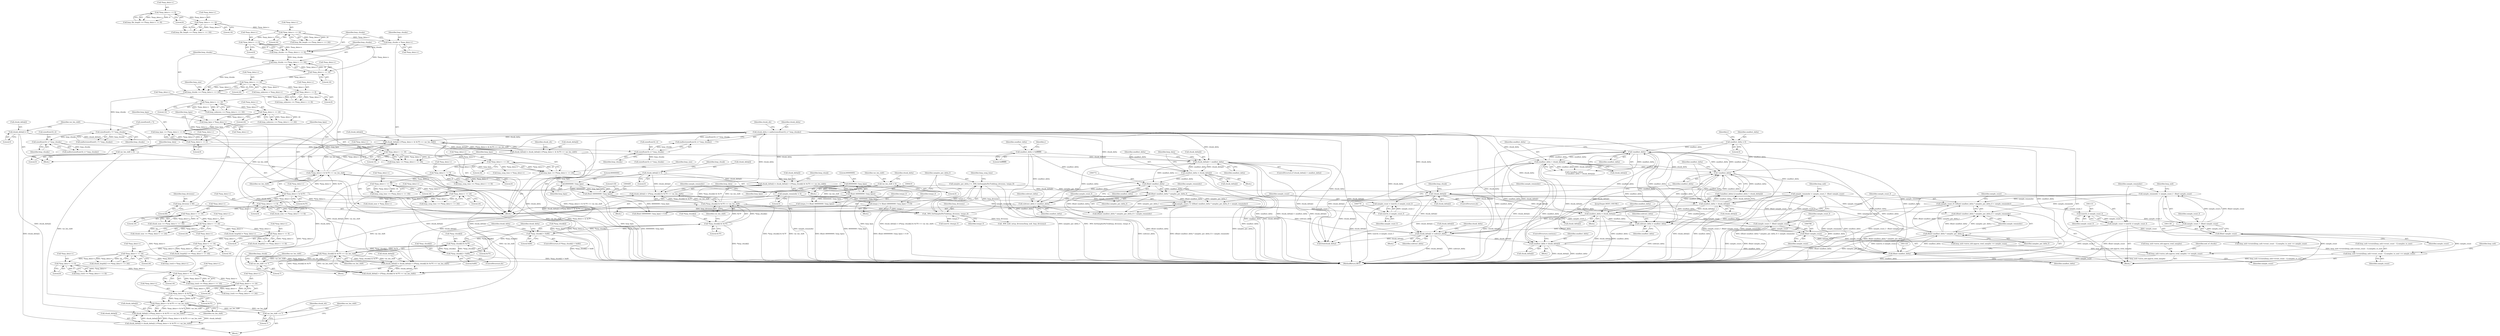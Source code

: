 digraph "0_wildmidi_660b513d99bced8783a4a5984ac2f742c74ebbdd_0@API" {
"1001133" [label="(Call,sample_remainder = sample_count_f - (float) sample_count)"];
"1001135" [label="(Call,sample_count_f - (float) sample_count)"];
"1001130" [label="(Call,(uint32_t) sample_count_f)"];
"1001119" [label="(Call,sample_count_f= (((float) smallest_delta * samples_per_delta_f) + sample_remainder))"];
"1001122" [label="(Call,(float) smallest_delta * samples_per_delta_f)"];
"1001123" [label="(Call,(float) smallest_delta)"];
"1000850" [label="(Call,smallest_delta > chunk_delta[i])"];
"1000848" [label="(Call,!smallest_delta)"];
"1001109" [label="(Call,smallest_delta = chunk_delta[i])"];
"1001103" [label="(Call,smallest_delta > chunk_delta[i])"];
"1001101" [label="(Call,!smallest_delta)"];
"1000813" [label="(Call,smallest_delta = 0)"];
"1000856" [label="(Call,smallest_delta = chunk_delta[i])"];
"1000501" [label="(Call,chunk_delta = malloc(sizeof(uint32_t) * hmp_chunks))"];
"1000503" [label="(Call,malloc(sizeof(uint32_t) * hmp_chunks))"];
"1000504" [label="(Call,sizeof(uint32_t) * hmp_chunks)"];
"1000497" [label="(Call,sizeof(uint32_t) * hmp_chunks)"];
"1000490" [label="(Call,sizeof(uint8_t *) * hmp_chunks)"];
"1000327" [label="(Call,hmp_chunks += (*hmp_data++ << 24))"];
"1000329" [label="(Call,*hmp_data++ << 24)"];
"1000322" [label="(Call,*hmp_data++ << 16)"];
"1000315" [label="(Call,*hmp_data++ << 8)"];
"1000292" [label="(Call,*hmp_data++ << 24)"];
"1000285" [label="(Call,*hmp_data++ << 16)"];
"1000278" [label="(Call,*hmp_data++ << 8)"];
"1000320" [label="(Call,hmp_chunks += (*hmp_data++ << 16))"];
"1000313" [label="(Call,hmp_chunks += (*hmp_data++ << 8))"];
"1000308" [label="(Call,hmp_chunks = *hmp_data++)"];
"1000836" [label="(Call,chunk_delta[i] -= subtract_delta)"];
"1000764" [label="(Call,subtract_delta = smallest_delta)"];
"1000731" [label="(Call,chunk_delta[i] < smallest_delta)"];
"1000711" [label="(Call,chunk_delta[i] = chunk_delta[i] | ((*hmp_data++ & 0x7F) << var_len_shift))"];
"1000715" [label="(Call,chunk_delta[i] | ((*hmp_data++ & 0x7F) << var_len_shift))"];
"1000685" [label="(Call,chunk_delta[i] = chunk_delta[i] | ((*hmp_data++ & 0x7F) << var_len_shift))"];
"1000689" [label="(Call,chunk_delta[i] | ((*hmp_data++ & 0x7F) << var_len_shift))"];
"1000669" [label="(Call,chunk_delta[i] = 0)"];
"1000693" [label="(Call,(*hmp_data++ & 0x7F) << var_len_shift)"];
"1000694" [label="(Call,*hmp_data++ & 0x7F)"];
"1000657" [label="(Call,*hmp_data++ << 24)"];
"1000650" [label="(Call,*hmp_data++ << 16)"];
"1000643" [label="(Call,*hmp_data++ << 8)"];
"1000607" [label="(Call,*hmp_data++ << 24)"];
"1000598" [label="(Call,*hmp_data++ << 16)"];
"1000589" [label="(Call,*hmp_data++ << 8)"];
"1000566" [label="(Call,*hmp_data++ << 24)"];
"1000559" [label="(Call,*hmp_data++ << 16)"];
"1000552" [label="(Call,*hmp_data++ << 8)"];
"1000449" [label="(Call,*hmp_data++ << 24)"];
"1000442" [label="(Call,*hmp_data++ << 16)"];
"1000435" [label="(Call,*hmp_data++ << 8)"];
"1000392" [label="(Call,*hmp_data++ << 24)"];
"1000385" [label="(Call,*hmp_data++ << 16)"];
"1000378" [label="(Call,*hmp_data++ << 8)"];
"1000358" [label="(Call,*hmp_data++ << 24)"];
"1000351" [label="(Call,*hmp_data++ << 16)"];
"1000344" [label="(Call,*hmp_data++ << 8)"];
"1000720" [label="(Call,*hmp_data++ & 0x7F)"];
"1000700" [label="(Call,var_len_shift += 7)"];
"1000674" [label="(Call,var_len_shift = 0)"];
"1000719" [label="(Call,(*hmp_data++ & 0x7F) << var_len_shift)"];
"1000737" [label="(Call,smallest_delta = chunk_delta[i])"];
"1000522" [label="(Call,smallest_delta = 0xffffffff)"];
"1001116" [label="(Call,subtract_delta = smallest_delta)"];
"1001095" [label="(Call,!chunk_delta[i])"];
"1001075" [label="(Call,chunk_delta[i] = chunk_delta[i] + ((*hmp_chunk[i] & 0x7F) << var_len_shift))"];
"1001046" [label="(Call,chunk_delta[i] = chunk_delta[i] + ((*hmp_chunk[i] & 0x7F) << var_len_shift))"];
"1001031" [label="(Call,chunk_delta[i] = 0)"];
"1001054" [label="(Call,(*hmp_chunk[i] & 0x7F) << var_len_shift)"];
"1001055" [label="(Call,*hmp_chunk[i] & 0x7F)"];
"1001037" [label="(Call,*hmp_chunk[i] < 0x80)"];
"1001084" [label="(Call,*hmp_chunk[i] & 0x7F)"];
"1001069" [label="(Call,*hmp_chunk[i] < 0x80)"];
"1001062" [label="(Call,var_len_shift += 7)"];
"1001028" [label="(Call,var_len_shift = 0)"];
"1001083" [label="(Call,(*hmp_chunk[i] & 0x7F) << var_len_shift)"];
"1000770" [label="(Call,(float) smallest_delta * samples_per_delta_f)"];
"1000771" [label="(Call,(float) smallest_delta)"];
"1000423" [label="(Call,samples_per_delta_f = _WM_GetSamplesPerTick(hmp_divisions, tempo_f))"];
"1000425" [label="(Call,_WM_GetSamplesPerTick(hmp_divisions, tempo_f))"];
"1000368" [label="(Call,hmp_divisions = 60)"];
"1000416" [label="(Call,tempo_f = (float) (60000000 / hmp_bpm))"];
"1000418" [label="(Call,(float) (60000000 / hmp_bpm))"];
"1000420" [label="(Call,60000000 / hmp_bpm)"];
"1000390" [label="(Call,hmp_bpm += (*hmp_data++ << 24))"];
"1000383" [label="(Call,hmp_bpm += (*hmp_data++ << 16))"];
"1000376" [label="(Call,hmp_bpm += (*hmp_data++ << 8))"];
"1000371" [label="(Call,hmp_bpm = *hmp_data++)"];
"1000405" [label="(Call,tempo_f = (float) (60000000 / hmp_bpm) + 0.5f)"];
"1000408" [label="(Call,(float) (60000000 / hmp_bpm))"];
"1000410" [label="(Call,60000000 / hmp_bpm)"];
"1001133" [label="(Call,sample_remainder = sample_count_f - (float) sample_count)"];
"1000781" [label="(Call,sample_remainder = sample_count_f - (float) sample_count)"];
"1000783" [label="(Call,sample_count_f - (float) sample_count)"];
"1000778" [label="(Call,(uint32_t) sample_count_f)"];
"1000767" [label="(Call,sample_count_f = (((float) smallest_delta * samples_per_delta_f) + sample_remainder))"];
"1000190" [label="(Call,sample_remainder = 0)"];
"1000785" [label="(Call,(float) sample_count)"];
"1000776" [label="(Call,sample_count = (uint32_t) sample_count_f)"];
"1001137" [label="(Call,(float) sample_count)"];
"1001128" [label="(Call,sample_count = (uint32_t) sample_count_f)"];
"1001121" [label="(Call,((float) smallest_delta * samples_per_delta_f) + sample_remainder)"];
"1001140" [label="(Call,hmp_mdi->events[hmp_mdi->event_count - 1].samples_to_next += sample_count)"];
"1001153" [label="(Call,hmp_mdi->extra_info.approx_total_samples += sample_count)"];
"1000643" [label="(Call,*hmp_data++ << 8)"];
"1000810" [label="(Identifier,end_of_chunks)"];
"1001152" [label="(Identifier,sample_count)"];
"1000383" [label="(Call,hmp_bpm += (*hmp_data++ << 16))"];
"1000500" [label="(Identifier,hmp_chunks)"];
"1000851" [label="(Identifier,smallest_delta)"];
"1001137" [label="(Call,(float) sample_count)"];
"1001129" [label="(Identifier,sample_count)"];
"1000728" [label="(Identifier,chunk_ofs)"];
"1001089" [label="(Literal,0x7F)"];
"1000484" [label="(Call,(uint32_t)tempo_f)"];
"1000489" [label="(Call,malloc(sizeof(uint8_t *) * hmp_chunks))"];
"1000404" [label="(Block,)"];
"1000690" [label="(Call,chunk_delta[i])"];
"1001231" [label="(MethodReturn,RET)"];
"1000278" [label="(Call,*hmp_data++ << 8)"];
"1000522" [label="(Call,smallest_delta = 0xffffffff)"];
"1000641" [label="(Call,hmp_track += (*hmp_data++ << 8))"];
"1001116" [label="(Call,subtract_delta = smallest_delta)"];
"1000768" [label="(Identifier,sample_count_f)"];
"1000730" [label="(ControlStructure,if (chunk_delta[i] < smallest_delta))"];
"1000319" [label="(Literal,8)"];
"1000424" [label="(Identifier,samples_per_delta_f)"];
"1000323" [label="(Call,*hmp_data++)"];
"1000310" [label="(Call,*hmp_data++)"];
"1000393" [label="(Call,*hmp_data++)"];
"1001085" [label="(Call,*hmp_chunk[i])"];
"1001108" [label="(Block,)"];
"1001077" [label="(Identifier,chunk_delta)"];
"1000650" [label="(Call,*hmp_data++ << 16)"];
"1000818" [label="(Identifier,i)"];
"1001048" [label="(Identifier,chunk_delta)"];
"1000774" [label="(Identifier,samples_per_delta_f)"];
"1000813" [label="(Call,smallest_delta = 0)"];
"1000285" [label="(Call,*hmp_data++ << 16)"];
"1000836" [label="(Call,chunk_delta[i] -= subtract_delta)"];
"1000724" [label="(Literal,0x7F)"];
"1001028" [label="(Call,var_len_shift = 0)"];
"1001047" [label="(Call,chunk_delta[i])"];
"1000106" [label="(Block,)"];
"1000698" [label="(Literal,0x7F)"];
"1001136" [label="(Identifier,sample_count_f)"];
"1001159" [label="(Identifier,sample_count)"];
"1000563" [label="(Literal,16)"];
"1001140" [label="(Call,hmp_mdi->events[hmp_mdi->event_count - 1].samples_to_next += sample_count)"];
"1000781" [label="(Call,sample_remainder = sample_count_f - (float) sample_count)"];
"1000856" [label="(Call,smallest_delta = chunk_delta[i])"];
"1000385" [label="(Call,*hmp_data++ << 16)"];
"1000776" [label="(Call,sample_count = (uint32_t) sample_count_f)"];
"1000362" [label="(Literal,24)"];
"1001044" [label="(ControlStructure,do)"];
"1001111" [label="(Call,chunk_delta[i])"];
"1001103" [label="(Call,smallest_delta > chunk_delta[i])"];
"1000384" [label="(Identifier,hmp_bpm)"];
"1000497" [label="(Call,sizeof(uint32_t) * hmp_chunks)"];
"1000725" [label="(Identifier,var_len_shift)"];
"1000390" [label="(Call,hmp_bpm += (*hmp_data++ << 24))"];
"1001114" [label="(JumpTarget,NEXT_CHUNK:)"];
"1000855" [label="(Block,)"];
"1000276" [label="(Call,hmp_file_length += (*hmp_data++ << 8))"];
"1000850" [label="(Call,smallest_delta > chunk_delta[i])"];
"1000715" [label="(Call,chunk_delta[i] | ((*hmp_data++ & 0x7F) << var_len_shift))"];
"1000373" [label="(Call,*hmp_data++)"];
"1000835" [label="(Block,)"];
"1000852" [label="(Call,chunk_delta[i])"];
"1000293" [label="(Call,*hmp_data++)"];
"1000654" [label="(Literal,16)"];
"1001120" [label="(Identifier,sample_count_f)"];
"1000858" [label="(Call,chunk_delta[i])"];
"1000673" [label="(Literal,0)"];
"1000599" [label="(Call,*hmp_data++)"];
"1001093" [label="(Identifier,hmp_chunk)"];
"1000416" [label="(Call,tempo_f = (float) (60000000 / hmp_bpm))"];
"1001109" [label="(Call,smallest_delta = chunk_delta[i])"];
"1000812" [label="(Block,)"];
"1000534" [label="(Block,)"];
"1000870" [label="(Identifier,hmp_chunk)"];
"1000702" [label="(Literal,7)"];
"1000720" [label="(Call,*hmp_data++ & 0x7F)"];
"1001215" [label="(Call,free(chunk_delta))"];
"1000705" [label="(Identifier,chunk_ofs)"];
"1000764" [label="(Call,subtract_delta = smallest_delta)"];
"1000498" [label="(Call,sizeof(uint32_t))"];
"1000585" [label="(Call,chunk_length[i] += (*hmp_data++ << 8))"];
"1000769" [label="(Call,((float) smallest_delta * samples_per_delta_f) + sample_remainder)"];
"1000435" [label="(Call,*hmp_data++ << 8)"];
"1001055" [label="(Call,*hmp_chunk[i] & 0x7F)"];
"1001062" [label="(Call,var_len_shift += 7)"];
"1000442" [label="(Call,*hmp_data++ << 16)"];
"1000661" [label="(Literal,24)"];
"1001101" [label="(Call,!smallest_delta)"];
"1000787" [label="(Identifier,sample_count)"];
"1000289" [label="(Literal,16)"];
"1001122" [label="(Call,(float) smallest_delta * samples_per_delta_f)"];
"1000337" [label="(Call,hmp_unknown = *hmp_data++)"];
"1000309" [label="(Identifier,hmp_chunks)"];
"1000333" [label="(Literal,24)"];
"1001076" [label="(Call,chunk_delta[i])"];
"1000589" [label="(Call,*hmp_data++ << 8)"];
"1000195" [label="(Identifier,hmp_data)"];
"1000329" [label="(Call,*hmp_data++ << 24)"];
"1000501" [label="(Call,chunk_delta = malloc(sizeof(uint32_t) * hmp_chunks))"];
"1000560" [label="(Call,*hmp_data++)"];
"1000407" [label="(Call,(float) (60000000 / hmp_bpm) + 0.5f)"];
"1000479" [label="(Call,_WM_midi_setup_divisions(hmp_mdi, hmp_divisions))"];
"1000509" [label="(Identifier,chunk_ofs)"];
"1000335" [label="(Identifier,hmp_size)"];
"1001139" [label="(Identifier,sample_count)"];
"1000732" [label="(Call,chunk_delta[i])"];
"1000490" [label="(Call,sizeof(uint8_t *) * hmp_chunks)"];
"1001032" [label="(Call,chunk_delta[i])"];
"1000308" [label="(Call,hmp_chunks = *hmp_data++)"];
"1001104" [label="(Identifier,smallest_delta)"];
"1000711" [label="(Call,chunk_delta[i] = chunk_delta[i] | ((*hmp_data++ & 0x7F) << var_len_shift))"];
"1000611" [label="(Literal,24)"];
"1000191" [label="(Identifier,sample_remainder)"];
"1000782" [label="(Identifier,sample_remainder)"];
"1000686" [label="(Call,chunk_delta[i])"];
"1000739" [label="(Call,chunk_delta[i])"];
"1000716" [label="(Call,chunk_delta[i])"];
"1000693" [label="(Call,(*hmp_data++ & 0x7F) << var_len_shift)"];
"1000775" [label="(Identifier,sample_remainder)"];
"1000192" [label="(Literal,0)"];
"1000647" [label="(Literal,8)"];
"1000680" [label="(Identifier,hmp_data)"];
"1001079" [label="(Call,chunk_delta[i] + ((*hmp_chunk[i] & 0x7F) << var_len_shift))"];
"1000426" [label="(Identifier,hmp_divisions)"];
"1001031" [label="(Call,chunk_delta[i] = 0)"];
"1000657" [label="(Call,*hmp_data++ << 24)"];
"1000566" [label="(Call,*hmp_data++ << 24)"];
"1000651" [label="(Call,*hmp_data++)"];
"1001038" [label="(Call,*hmp_chunk[i])"];
"1000801" [label="(Call,hmp_mdi->extra_info.approx_total_samples += sample_count)"];
"1000511" [label="(Call,sizeof(uint32_t) * hmp_chunks)"];
"1001134" [label="(Identifier,sample_remainder)"];
"1000351" [label="(Call,*hmp_data++ << 16)"];
"1000417" [label="(Identifier,tempo_f)"];
"1000695" [label="(Call,*hmp_data++)"];
"1000857" [label="(Identifier,smallest_delta)"];
"1000701" [label="(Identifier,var_len_shift)"];
"1000349" [label="(Call,hmp_unknown += (*hmp_data++ << 16))"];
"1001035" [label="(Literal,0)"];
"1000428" [label="(Call,hmp_song_time = *hmp_data++)"];
"1000648" [label="(Call,hmp_track += (*hmp_data++ << 16))"];
"1000436" [label="(Call,*hmp_data++)"];
"1000496" [label="(Call,malloc(sizeof(uint32_t) * hmp_chunks))"];
"1000527" [label="(Identifier,i)"];
"1000684" [label="(Block,)"];
"1001075" [label="(Call,chunk_delta[i] = chunk_delta[i] + ((*hmp_chunk[i] & 0x7F) << var_len_shift))"];
"1000780" [label="(Identifier,sample_count_f)"];
"1000425" [label="(Call,_WM_GetSamplesPerTick(hmp_divisions, tempo_f))"];
"1000447" [label="(Call,hmp_song_time += (*hmp_data++ << 24))"];
"1000342" [label="(Call,hmp_unknown += (*hmp_data++ << 8))"];
"1000369" [label="(Identifier,hmp_divisions)"];
"1000594" [label="(Call,chunk_length[i] += (*hmp_data++ << 16))"];
"1000503" [label="(Call,malloc(sizeof(uint32_t) * hmp_chunks))"];
"1001060" [label="(Literal,0x7F)"];
"1001117" [label="(Identifier,subtract_delta)"];
"1000694" [label="(Call,*hmp_data++ & 0x7F)"];
"1001110" [label="(Identifier,smallest_delta)"];
"1000359" [label="(Call,*hmp_data++)"];
"1000439" [label="(Literal,8)"];
"1000378" [label="(Call,*hmp_data++ << 8)"];
"1001084" [label="(Call,*hmp_chunk[i] & 0x7F)"];
"1000675" [label="(Identifier,var_len_shift)"];
"1001119" [label="(Call,sample_count_f= (((float) smallest_delta * samples_per_delta_f) + sample_remainder))"];
"1000355" [label="(Literal,16)"];
"1001105" [label="(Call,chunk_delta[i])"];
"1001033" [label="(Identifier,chunk_delta)"];
"1000636" [label="(Call,hmp_track = *hmp_data++)"];
"1001037" [label="(Call,*hmp_chunk[i] < 0x80)"];
"1000344" [label="(Call,*hmp_data++ << 8)"];
"1000283" [label="(Call,hmp_file_length += (*hmp_data++ << 16))"];
"1000524" [label="(Literal,0xffffffff)"];
"1000602" [label="(Literal,16)"];
"1001096" [label="(Call,chunk_delta[i])"];
"1001128" [label="(Call,sample_count = (uint32_t) sample_count_f)"];
"1000507" [label="(Identifier,hmp_chunks)"];
"1000413" [label="(Literal,0.5f)"];
"1000814" [label="(Identifier,smallest_delta)"];
"1000849" [label="(Identifier,smallest_delta)"];
"1000567" [label="(Call,*hmp_data++)"];
"1000771" [label="(Call,(float) smallest_delta)"];
"1000410" [label="(Call,60000000 / hmp_bpm)"];
"1000370" [label="(Literal,60)"];
"1000777" [label="(Identifier,sample_count)"];
"1000422" [label="(Identifier,hmp_bpm)"];
"1000356" [label="(Call,hmp_unknown += (*hmp_data++ << 24))"];
"1000743" [label="(Identifier,hmp_data)"];
"1001095" [label="(Call,!chunk_delta[i])"];
"1000316" [label="(Call,*hmp_data++)"];
"1000292" [label="(Call,*hmp_data++ << 24)"];
"1000377" [label="(Identifier,hmp_bpm)"];
"1000328" [label="(Identifier,hmp_chunks)"];
"1000505" [label="(Call,sizeof(uint32_t))"];
"1001125" [label="(Identifier,smallest_delta)"];
"1001056" [label="(Call,*hmp_chunk[i])"];
"1001144" [label="(Identifier,hmp_mdi)"];
"1000313" [label="(Call,hmp_chunks += (*hmp_data++ << 8))"];
"1000429" [label="(Identifier,hmp_song_time)"];
"1000440" [label="(Call,hmp_song_time += (*hmp_data++ << 16))"];
"1000788" [label="(Call,hmp_mdi->events[hmp_mdi->event_count - 1].samples_to_next += sample_count)"];
"1000607" [label="(Call,*hmp_data++ << 24)"];
"1000770" [label="(Call,(float) smallest_delta * samples_per_delta_f)"];
"1000644" [label="(Call,*hmp_data++)"];
"1001046" [label="(Call,chunk_delta[i] = chunk_delta[i] + ((*hmp_chunk[i] & 0x7F) << var_len_shift))"];
"1000784" [label="(Identifier,sample_count_f)"];
"1001118" [label="(Identifier,smallest_delta)"];
"1000504" [label="(Call,sizeof(uint32_t) * hmp_chunks)"];
"1001102" [label="(Identifier,smallest_delta)"];
"1000389" [label="(Literal,16)"];
"1001153" [label="(Call,hmp_mdi->extra_info.approx_total_samples += sample_count)"];
"1001070" [label="(Call,*hmp_chunk[i])"];
"1000345" [label="(Call,*hmp_data++)"];
"1000843" [label="(Identifier,chunk_delta)"];
"1001126" [label="(Identifier,samples_per_delta_f)"];
"1001130" [label="(Call,(uint32_t) sample_count_f)"];
"1000736" [label="(Block,)"];
"1000847" [label="(Call,(!smallest_delta)\n                        || (smallest_delta > chunk_delta[i]))"];
"1000493" [label="(Identifier,hmp_chunks)"];
"1001090" [label="(Identifier,var_len_shift)"];
"1001064" [label="(Literal,7)"];
"1000862" [label="(ControlStructure,do)"];
"1000731" [label="(Call,chunk_delta[i] < smallest_delta)"];
"1000379" [label="(Call,*hmp_data++)"];
"1001133" [label="(Call,sample_remainder = sample_count_f - (float) sample_count)"];
"1000326" [label="(Literal,16)"];
"1001123" [label="(Call,(float) smallest_delta)"];
"1000719" [label="(Call,(*hmp_data++ & 0x7F) << var_len_shift)"];
"1000523" [label="(Identifier,smallest_delta)"];
"1000778" [label="(Call,(uint32_t) sample_count_f)"];
"1000556" [label="(Literal,8)"];
"1000290" [label="(Call,hmp_file_length += (*hmp_data++ << 24))"];
"1000674" [label="(Call,var_len_shift = 0)"];
"1001045" [label="(Block,)"];
"1000655" [label="(Call,hmp_track += (*hmp_data++ << 24))"];
"1001083" [label="(Call,(*hmp_chunk[i] & 0x7F) << var_len_shift)"];
"1000559" [label="(Call,*hmp_data++ << 16)"];
"1000327" [label="(Call,hmp_chunks += (*hmp_data++ << 24))"];
"1000735" [label="(Identifier,smallest_delta)"];
"1000502" [label="(Identifier,chunk_delta)"];
"1000765" [label="(Identifier,subtract_delta)"];
"1000564" [label="(Call,chunk_num += (*hmp_data++ << 24))"];
"1000427" [label="(Identifier,tempo_f)"];
"1001030" [label="(Literal,0)"];
"1000738" [label="(Identifier,smallest_delta)"];
"1000670" [label="(Call,chunk_delta[i])"];
"1000396" [label="(Literal,24)"];
"1001074" [label="(Literal,0x80)"];
"1000700" [label="(Call,var_len_shift += 7)"];
"1001132" [label="(Identifier,sample_count_f)"];
"1000669" [label="(Call,chunk_delta[i] = 0)"];
"1000578" [label="(Call,chunk_length[i] = *hmp_data++)"];
"1001069" [label="(Call,*hmp_chunk[i] < 0x80)"];
"1000320" [label="(Call,hmp_chunks += (*hmp_data++ << 16))"];
"1001063" [label="(Identifier,var_len_shift)"];
"1001154" [label="(Call,hmp_mdi->extra_info.approx_total_samples)"];
"1000603" [label="(Call,chunk_length[i] += (*hmp_data++ << 24))"];
"1000321" [label="(Identifier,hmp_chunks)"];
"1000322" [label="(Call,*hmp_data++ << 16)"];
"1000314" [label="(Identifier,hmp_chunks)"];
"1001040" [label="(Identifier,hmp_chunk)"];
"1000348" [label="(Literal,8)"];
"1000491" [label="(Call,sizeof(uint8_t *))"];
"1000433" [label="(Call,hmp_song_time += (*hmp_data++ << 8))"];
"1000545" [label="(Call,chunk_num = *hmp_data++)"];
"1000767" [label="(Call,sample_count_f = (((float) smallest_delta * samples_per_delta_f) + sample_remainder))"];
"1001050" [label="(Call,chunk_delta[i] + ((*hmp_chunk[i] & 0x7F) << var_len_shift))"];
"1000371" [label="(Call,hmp_bpm = *hmp_data++)"];
"1000550" [label="(Call,chunk_num += (*hmp_data++ << 8))"];
"1000837" [label="(Call,chunk_delta[i])"];
"1000450" [label="(Call,*hmp_data++)"];
"1000773" [label="(Identifier,smallest_delta)"];
"1001127" [label="(Identifier,sample_remainder)"];
"1000446" [label="(Literal,16)"];
"1000676" [label="(Literal,0)"];
"1001061" [label="(Identifier,var_len_shift)"];
"1000712" [label="(Call,chunk_delta[i])"];
"1000398" [label="(Identifier,hmp_size)"];
"1000766" [label="(Identifier,smallest_delta)"];
"1000352" [label="(Call,*hmp_data++)"];
"1000190" [label="(Call,sample_remainder = 0)"];
"1000737" [label="(Call,smallest_delta = chunk_delta[i])"];
"1000358" [label="(Call,*hmp_data++ << 24)"];
"1000406" [label="(Identifier,tempo_f)"];
"1001100" [label="(Call,(!smallest_delta) || (smallest_delta > chunk_delta[i]))"];
"1001121" [label="(Call,((float) smallest_delta * samples_per_delta_f) + sample_remainder)"];
"1000590" [label="(Call,*hmp_data++)"];
"1000815" [label="(Literal,0)"];
"1000376" [label="(Call,hmp_bpm += (*hmp_data++ << 8))"];
"1001036" [label="(ControlStructure,if (*hmp_chunk[i] < 0x80))"];
"1000392" [label="(Call,*hmp_data++ << 24)"];
"1000863" [label="(Block,)"];
"1000689" [label="(Call,chunk_delta[i] | ((*hmp_data++ & 0x7F) << var_len_shift))"];
"1001029" [label="(Identifier,var_len_shift)"];
"1000658" [label="(Call,*hmp_data++)"];
"1000418" [label="(Call,(float) (60000000 / hmp_bpm))"];
"1000315" [label="(Call,*hmp_data++ << 8)"];
"1000330" [label="(Call,*hmp_data++)"];
"1000721" [label="(Call,*hmp_data++)"];
"1000785" [label="(Call,(float) sample_count)"];
"1000411" [label="(Literal,60000000)"];
"1000453" [label="(Literal,24)"];
"1000368" [label="(Call,hmp_divisions = 60)"];
"1000391" [label="(Identifier,hmp_bpm)"];
"1000412" [label="(Identifier,hmp_bpm)"];
"1000423" [label="(Call,samples_per_delta_f = _WM_GetSamplesPerTick(hmp_divisions, tempo_f))"];
"1000420" [label="(Call,60000000 / hmp_bpm)"];
"1000382" [label="(Literal,8)"];
"1001042" [label="(Literal,0x80)"];
"1000608" [label="(Call,*hmp_data++)"];
"1001141" [label="(Call,hmp_mdi->events[hmp_mdi->event_count - 1].samples_to_next)"];
"1001156" [label="(Identifier,hmp_mdi)"];
"1000593" [label="(Literal,8)"];
"1000296" [label="(Literal,24)"];
"1000861" [label="(ControlStructure,continue;)"];
"1000598" [label="(Call,*hmp_data++ << 16)"];
"1000685" [label="(Call,chunk_delta[i] = chunk_delta[i] | ((*hmp_data++ & 0x7F) << var_len_shift))"];
"1000415" [label="(Block,)"];
"1000570" [label="(Literal,24)"];
"1000553" [label="(Call,*hmp_data++)"];
"1000286" [label="(Call,*hmp_data++)"];
"1001067" [label="(Identifier,hmp_chunk)"];
"1000386" [label="(Call,*hmp_data++)"];
"1001135" [label="(Call,sample_count_f - (float) sample_count)"];
"1000279" [label="(Call,*hmp_data++)"];
"1000408" [label="(Call,(float) (60000000 / hmp_bpm))"];
"1000557" [label="(Call,chunk_num += (*hmp_data++ << 16))"];
"1000792" [label="(Identifier,hmp_mdi)"];
"1000372" [label="(Identifier,hmp_bpm)"];
"1000840" [label="(Identifier,subtract_delta)"];
"1000848" [label="(Call,!smallest_delta)"];
"1000449" [label="(Call,*hmp_data++ << 24)"];
"1000552" [label="(Call,*hmp_data++ << 8)"];
"1000282" [label="(Literal,8)"];
"1000783" [label="(Call,sample_count_f - (float) sample_count)"];
"1000699" [label="(Identifier,var_len_shift)"];
"1000421" [label="(Literal,60000000)"];
"1000405" [label="(Call,tempo_f = (float) (60000000 / hmp_bpm) + 0.5f)"];
"1001054" [label="(Call,(*hmp_chunk[i] & 0x7F) << var_len_shift)"];
"1000443" [label="(Call,*hmp_data++)"];
"1001133" -> "1000812"  [label="AST: "];
"1001133" -> "1001135"  [label="CFG: "];
"1001134" -> "1001133"  [label="AST: "];
"1001135" -> "1001133"  [label="AST: "];
"1001144" -> "1001133"  [label="CFG: "];
"1001133" -> "1001231"  [label="DDG: sample_remainder"];
"1001133" -> "1001231"  [label="DDG: sample_count_f - (float) sample_count"];
"1001133" -> "1001119"  [label="DDG: sample_remainder"];
"1001133" -> "1001121"  [label="DDG: sample_remainder"];
"1001135" -> "1001133"  [label="DDG: sample_count_f"];
"1001135" -> "1001133"  [label="DDG: (float) sample_count"];
"1001135" -> "1001137"  [label="CFG: "];
"1001136" -> "1001135"  [label="AST: "];
"1001137" -> "1001135"  [label="AST: "];
"1001135" -> "1001231"  [label="DDG: (float) sample_count"];
"1001135" -> "1001231"  [label="DDG: sample_count_f"];
"1001130" -> "1001135"  [label="DDG: sample_count_f"];
"1001137" -> "1001135"  [label="DDG: sample_count"];
"1001130" -> "1001128"  [label="AST: "];
"1001130" -> "1001132"  [label="CFG: "];
"1001131" -> "1001130"  [label="AST: "];
"1001132" -> "1001130"  [label="AST: "];
"1001128" -> "1001130"  [label="CFG: "];
"1001130" -> "1001128"  [label="DDG: sample_count_f"];
"1001119" -> "1001130"  [label="DDG: sample_count_f"];
"1001119" -> "1000812"  [label="AST: "];
"1001119" -> "1001121"  [label="CFG: "];
"1001120" -> "1001119"  [label="AST: "];
"1001121" -> "1001119"  [label="AST: "];
"1001129" -> "1001119"  [label="CFG: "];
"1001119" -> "1001231"  [label="DDG: ((float) smallest_delta * samples_per_delta_f) + sample_remainder"];
"1001122" -> "1001119"  [label="DDG: (float) smallest_delta"];
"1001122" -> "1001119"  [label="DDG: samples_per_delta_f"];
"1000781" -> "1001119"  [label="DDG: sample_remainder"];
"1001122" -> "1001121"  [label="AST: "];
"1001122" -> "1001126"  [label="CFG: "];
"1001123" -> "1001122"  [label="AST: "];
"1001126" -> "1001122"  [label="AST: "];
"1001127" -> "1001122"  [label="CFG: "];
"1001122" -> "1001231"  [label="DDG: (float) smallest_delta"];
"1001122" -> "1001231"  [label="DDG: samples_per_delta_f"];
"1001122" -> "1001121"  [label="DDG: (float) smallest_delta"];
"1001122" -> "1001121"  [label="DDG: samples_per_delta_f"];
"1001123" -> "1001122"  [label="DDG: smallest_delta"];
"1000770" -> "1001122"  [label="DDG: samples_per_delta_f"];
"1001123" -> "1001125"  [label="CFG: "];
"1001124" -> "1001123"  [label="AST: "];
"1001125" -> "1001123"  [label="AST: "];
"1001126" -> "1001123"  [label="CFG: "];
"1001123" -> "1001231"  [label="DDG: smallest_delta"];
"1000850" -> "1001123"  [label="DDG: smallest_delta"];
"1001109" -> "1001123"  [label="DDG: smallest_delta"];
"1001103" -> "1001123"  [label="DDG: smallest_delta"];
"1000813" -> "1001123"  [label="DDG: smallest_delta"];
"1001101" -> "1001123"  [label="DDG: smallest_delta"];
"1000856" -> "1001123"  [label="DDG: smallest_delta"];
"1000848" -> "1001123"  [label="DDG: smallest_delta"];
"1000850" -> "1000847"  [label="AST: "];
"1000850" -> "1000852"  [label="CFG: "];
"1000851" -> "1000850"  [label="AST: "];
"1000852" -> "1000850"  [label="AST: "];
"1000847" -> "1000850"  [label="CFG: "];
"1000850" -> "1001231"  [label="DDG: smallest_delta"];
"1000850" -> "1001231"  [label="DDG: chunk_delta[i]"];
"1000850" -> "1000836"  [label="DDG: chunk_delta[i]"];
"1000850" -> "1000848"  [label="DDG: smallest_delta"];
"1000850" -> "1000847"  [label="DDG: smallest_delta"];
"1000850" -> "1000847"  [label="DDG: chunk_delta[i]"];
"1000848" -> "1000850"  [label="DDG: smallest_delta"];
"1000501" -> "1000850"  [label="DDG: chunk_delta"];
"1000836" -> "1000850"  [label="DDG: chunk_delta[i]"];
"1000850" -> "1000856"  [label="DDG: chunk_delta[i]"];
"1000850" -> "1001101"  [label="DDG: smallest_delta"];
"1000850" -> "1001116"  [label="DDG: smallest_delta"];
"1000850" -> "1001215"  [label="DDG: chunk_delta[i]"];
"1000848" -> "1000847"  [label="AST: "];
"1000848" -> "1000849"  [label="CFG: "];
"1000849" -> "1000848"  [label="AST: "];
"1000851" -> "1000848"  [label="CFG: "];
"1000847" -> "1000848"  [label="CFG: "];
"1000848" -> "1001231"  [label="DDG: smallest_delta"];
"1000848" -> "1000847"  [label="DDG: smallest_delta"];
"1001109" -> "1000848"  [label="DDG: smallest_delta"];
"1001103" -> "1000848"  [label="DDG: smallest_delta"];
"1000813" -> "1000848"  [label="DDG: smallest_delta"];
"1001101" -> "1000848"  [label="DDG: smallest_delta"];
"1000856" -> "1000848"  [label="DDG: smallest_delta"];
"1000848" -> "1001101"  [label="DDG: smallest_delta"];
"1000848" -> "1001116"  [label="DDG: smallest_delta"];
"1001109" -> "1001108"  [label="AST: "];
"1001109" -> "1001111"  [label="CFG: "];
"1001110" -> "1001109"  [label="AST: "];
"1001111" -> "1001109"  [label="AST: "];
"1001114" -> "1001109"  [label="CFG: "];
"1001109" -> "1001231"  [label="DDG: smallest_delta"];
"1001109" -> "1001231"  [label="DDG: chunk_delta[i]"];
"1001109" -> "1001101"  [label="DDG: smallest_delta"];
"1001103" -> "1001109"  [label="DDG: chunk_delta[i]"];
"1000501" -> "1001109"  [label="DDG: chunk_delta"];
"1001095" -> "1001109"  [label="DDG: chunk_delta[i]"];
"1001109" -> "1001116"  [label="DDG: smallest_delta"];
"1001103" -> "1001100"  [label="AST: "];
"1001103" -> "1001105"  [label="CFG: "];
"1001104" -> "1001103"  [label="AST: "];
"1001105" -> "1001103"  [label="AST: "];
"1001100" -> "1001103"  [label="CFG: "];
"1001103" -> "1001231"  [label="DDG: chunk_delta[i]"];
"1001103" -> "1001231"  [label="DDG: smallest_delta"];
"1001103" -> "1000836"  [label="DDG: chunk_delta[i]"];
"1001103" -> "1001101"  [label="DDG: smallest_delta"];
"1001103" -> "1001100"  [label="DDG: smallest_delta"];
"1001103" -> "1001100"  [label="DDG: chunk_delta[i]"];
"1001101" -> "1001103"  [label="DDG: smallest_delta"];
"1000501" -> "1001103"  [label="DDG: chunk_delta"];
"1001095" -> "1001103"  [label="DDG: chunk_delta[i]"];
"1001103" -> "1001116"  [label="DDG: smallest_delta"];
"1001103" -> "1001215"  [label="DDG: chunk_delta[i]"];
"1001101" -> "1001100"  [label="AST: "];
"1001101" -> "1001102"  [label="CFG: "];
"1001102" -> "1001101"  [label="AST: "];
"1001104" -> "1001101"  [label="CFG: "];
"1001100" -> "1001101"  [label="CFG: "];
"1001101" -> "1001231"  [label="DDG: smallest_delta"];
"1001101" -> "1001100"  [label="DDG: smallest_delta"];
"1000813" -> "1001101"  [label="DDG: smallest_delta"];
"1000856" -> "1001101"  [label="DDG: smallest_delta"];
"1001101" -> "1001116"  [label="DDG: smallest_delta"];
"1000813" -> "1000812"  [label="AST: "];
"1000813" -> "1000815"  [label="CFG: "];
"1000814" -> "1000813"  [label="AST: "];
"1000815" -> "1000813"  [label="AST: "];
"1000818" -> "1000813"  [label="CFG: "];
"1000813" -> "1001231"  [label="DDG: smallest_delta"];
"1000813" -> "1001116"  [label="DDG: smallest_delta"];
"1000856" -> "1000855"  [label="AST: "];
"1000856" -> "1000858"  [label="CFG: "];
"1000857" -> "1000856"  [label="AST: "];
"1000858" -> "1000856"  [label="AST: "];
"1000861" -> "1000856"  [label="CFG: "];
"1000856" -> "1001231"  [label="DDG: chunk_delta[i]"];
"1000856" -> "1001231"  [label="DDG: smallest_delta"];
"1000501" -> "1000856"  [label="DDG: chunk_delta"];
"1000836" -> "1000856"  [label="DDG: chunk_delta[i]"];
"1000856" -> "1001116"  [label="DDG: smallest_delta"];
"1000501" -> "1000106"  [label="AST: "];
"1000501" -> "1000503"  [label="CFG: "];
"1000502" -> "1000501"  [label="AST: "];
"1000503" -> "1000501"  [label="AST: "];
"1000509" -> "1000501"  [label="CFG: "];
"1000503" -> "1000501"  [label="DDG: sizeof(uint32_t) * hmp_chunks"];
"1000501" -> "1000689"  [label="DDG: chunk_delta"];
"1000501" -> "1000715"  [label="DDG: chunk_delta"];
"1000501" -> "1000731"  [label="DDG: chunk_delta"];
"1000501" -> "1000737"  [label="DDG: chunk_delta"];
"1000501" -> "1000836"  [label="DDG: chunk_delta"];
"1000501" -> "1001046"  [label="DDG: chunk_delta"];
"1000501" -> "1001050"  [label="DDG: chunk_delta"];
"1000501" -> "1001075"  [label="DDG: chunk_delta"];
"1000501" -> "1001079"  [label="DDG: chunk_delta"];
"1000501" -> "1001095"  [label="DDG: chunk_delta"];
"1000501" -> "1001215"  [label="DDG: chunk_delta"];
"1000503" -> "1000504"  [label="CFG: "];
"1000504" -> "1000503"  [label="AST: "];
"1000504" -> "1000503"  [label="DDG: hmp_chunks"];
"1000504" -> "1000507"  [label="CFG: "];
"1000505" -> "1000504"  [label="AST: "];
"1000507" -> "1000504"  [label="AST: "];
"1000497" -> "1000504"  [label="DDG: hmp_chunks"];
"1000504" -> "1000511"  [label="DDG: hmp_chunks"];
"1000497" -> "1000496"  [label="AST: "];
"1000497" -> "1000500"  [label="CFG: "];
"1000498" -> "1000497"  [label="AST: "];
"1000500" -> "1000497"  [label="AST: "];
"1000496" -> "1000497"  [label="CFG: "];
"1000497" -> "1000496"  [label="DDG: hmp_chunks"];
"1000490" -> "1000497"  [label="DDG: hmp_chunks"];
"1000490" -> "1000489"  [label="AST: "];
"1000490" -> "1000493"  [label="CFG: "];
"1000491" -> "1000490"  [label="AST: "];
"1000493" -> "1000490"  [label="AST: "];
"1000489" -> "1000490"  [label="CFG: "];
"1000490" -> "1000489"  [label="DDG: hmp_chunks"];
"1000327" -> "1000490"  [label="DDG: hmp_chunks"];
"1000327" -> "1000106"  [label="AST: "];
"1000327" -> "1000329"  [label="CFG: "];
"1000328" -> "1000327"  [label="AST: "];
"1000329" -> "1000327"  [label="AST: "];
"1000335" -> "1000327"  [label="CFG: "];
"1000329" -> "1000327"  [label="DDG: *hmp_data++"];
"1000329" -> "1000327"  [label="DDG: 24"];
"1000320" -> "1000327"  [label="DDG: hmp_chunks"];
"1000329" -> "1000333"  [label="CFG: "];
"1000330" -> "1000329"  [label="AST: "];
"1000333" -> "1000329"  [label="AST: "];
"1000322" -> "1000329"  [label="DDG: *hmp_data++"];
"1000329" -> "1000337"  [label="DDG: *hmp_data++"];
"1000329" -> "1000344"  [label="DDG: *hmp_data++"];
"1000322" -> "1000320"  [label="AST: "];
"1000322" -> "1000326"  [label="CFG: "];
"1000323" -> "1000322"  [label="AST: "];
"1000326" -> "1000322"  [label="AST: "];
"1000320" -> "1000322"  [label="CFG: "];
"1000322" -> "1000320"  [label="DDG: *hmp_data++"];
"1000322" -> "1000320"  [label="DDG: 16"];
"1000315" -> "1000322"  [label="DDG: *hmp_data++"];
"1000315" -> "1000313"  [label="AST: "];
"1000315" -> "1000319"  [label="CFG: "];
"1000316" -> "1000315"  [label="AST: "];
"1000319" -> "1000315"  [label="AST: "];
"1000313" -> "1000315"  [label="CFG: "];
"1000315" -> "1000313"  [label="DDG: *hmp_data++"];
"1000315" -> "1000313"  [label="DDG: 8"];
"1000292" -> "1000315"  [label="DDG: *hmp_data++"];
"1000292" -> "1000290"  [label="AST: "];
"1000292" -> "1000296"  [label="CFG: "];
"1000293" -> "1000292"  [label="AST: "];
"1000296" -> "1000292"  [label="AST: "];
"1000290" -> "1000292"  [label="CFG: "];
"1000292" -> "1000290"  [label="DDG: *hmp_data++"];
"1000292" -> "1000290"  [label="DDG: 24"];
"1000285" -> "1000292"  [label="DDG: *hmp_data++"];
"1000292" -> "1000308"  [label="DDG: *hmp_data++"];
"1000285" -> "1000283"  [label="AST: "];
"1000285" -> "1000289"  [label="CFG: "];
"1000286" -> "1000285"  [label="AST: "];
"1000289" -> "1000285"  [label="AST: "];
"1000283" -> "1000285"  [label="CFG: "];
"1000285" -> "1000283"  [label="DDG: *hmp_data++"];
"1000285" -> "1000283"  [label="DDG: 16"];
"1000278" -> "1000285"  [label="DDG: *hmp_data++"];
"1000278" -> "1000276"  [label="AST: "];
"1000278" -> "1000282"  [label="CFG: "];
"1000279" -> "1000278"  [label="AST: "];
"1000282" -> "1000278"  [label="AST: "];
"1000276" -> "1000278"  [label="CFG: "];
"1000278" -> "1000276"  [label="DDG: *hmp_data++"];
"1000278" -> "1000276"  [label="DDG: 8"];
"1000320" -> "1000106"  [label="AST: "];
"1000321" -> "1000320"  [label="AST: "];
"1000328" -> "1000320"  [label="CFG: "];
"1000313" -> "1000320"  [label="DDG: hmp_chunks"];
"1000313" -> "1000106"  [label="AST: "];
"1000314" -> "1000313"  [label="AST: "];
"1000321" -> "1000313"  [label="CFG: "];
"1000308" -> "1000313"  [label="DDG: hmp_chunks"];
"1000308" -> "1000106"  [label="AST: "];
"1000308" -> "1000310"  [label="CFG: "];
"1000309" -> "1000308"  [label="AST: "];
"1000310" -> "1000308"  [label="AST: "];
"1000314" -> "1000308"  [label="CFG: "];
"1000836" -> "1000835"  [label="AST: "];
"1000836" -> "1000840"  [label="CFG: "];
"1000837" -> "1000836"  [label="AST: "];
"1000840" -> "1000836"  [label="AST: "];
"1000843" -> "1000836"  [label="CFG: "];
"1000836" -> "1001231"  [label="DDG: subtract_delta"];
"1000836" -> "1001231"  [label="DDG: chunk_delta[i]"];
"1000764" -> "1000836"  [label="DDG: subtract_delta"];
"1001116" -> "1000836"  [label="DDG: subtract_delta"];
"1000731" -> "1000836"  [label="DDG: chunk_delta[i]"];
"1001095" -> "1000836"  [label="DDG: chunk_delta[i]"];
"1000836" -> "1001215"  [label="DDG: chunk_delta[i]"];
"1000764" -> "1000106"  [label="AST: "];
"1000764" -> "1000766"  [label="CFG: "];
"1000765" -> "1000764"  [label="AST: "];
"1000766" -> "1000764"  [label="AST: "];
"1000768" -> "1000764"  [label="CFG: "];
"1000764" -> "1001231"  [label="DDG: subtract_delta"];
"1000731" -> "1000764"  [label="DDG: smallest_delta"];
"1000737" -> "1000764"  [label="DDG: smallest_delta"];
"1000522" -> "1000764"  [label="DDG: smallest_delta"];
"1000731" -> "1000730"  [label="AST: "];
"1000731" -> "1000735"  [label="CFG: "];
"1000732" -> "1000731"  [label="AST: "];
"1000735" -> "1000731"  [label="AST: "];
"1000738" -> "1000731"  [label="CFG: "];
"1000743" -> "1000731"  [label="CFG: "];
"1000731" -> "1001231"  [label="DDG: smallest_delta"];
"1000731" -> "1001231"  [label="DDG: chunk_delta[i] < smallest_delta"];
"1000731" -> "1001231"  [label="DDG: chunk_delta[i]"];
"1000711" -> "1000731"  [label="DDG: chunk_delta[i]"];
"1000737" -> "1000731"  [label="DDG: smallest_delta"];
"1000522" -> "1000731"  [label="DDG: smallest_delta"];
"1000731" -> "1000737"  [label="DDG: chunk_delta[i]"];
"1000731" -> "1000771"  [label="DDG: smallest_delta"];
"1000731" -> "1001215"  [label="DDG: chunk_delta[i]"];
"1000711" -> "1000534"  [label="AST: "];
"1000711" -> "1000715"  [label="CFG: "];
"1000712" -> "1000711"  [label="AST: "];
"1000715" -> "1000711"  [label="AST: "];
"1000728" -> "1000711"  [label="CFG: "];
"1000711" -> "1001231"  [label="DDG: chunk_delta[i] | ((*hmp_data++ & 0x7F) << var_len_shift)"];
"1000715" -> "1000711"  [label="DDG: chunk_delta[i]"];
"1000715" -> "1000711"  [label="DDG: (*hmp_data++ & 0x7F) << var_len_shift"];
"1000715" -> "1000719"  [label="CFG: "];
"1000716" -> "1000715"  [label="AST: "];
"1000719" -> "1000715"  [label="AST: "];
"1000715" -> "1001231"  [label="DDG: (*hmp_data++ & 0x7F) << var_len_shift"];
"1000685" -> "1000715"  [label="DDG: chunk_delta[i]"];
"1000669" -> "1000715"  [label="DDG: chunk_delta[i]"];
"1000719" -> "1000715"  [label="DDG: *hmp_data++ & 0x7F"];
"1000719" -> "1000715"  [label="DDG: var_len_shift"];
"1000685" -> "1000684"  [label="AST: "];
"1000685" -> "1000689"  [label="CFG: "];
"1000686" -> "1000685"  [label="AST: "];
"1000689" -> "1000685"  [label="AST: "];
"1000701" -> "1000685"  [label="CFG: "];
"1000689" -> "1000685"  [label="DDG: chunk_delta[i]"];
"1000689" -> "1000685"  [label="DDG: (*hmp_data++ & 0x7F) << var_len_shift"];
"1000685" -> "1000689"  [label="DDG: chunk_delta[i]"];
"1000689" -> "1000693"  [label="CFG: "];
"1000690" -> "1000689"  [label="AST: "];
"1000693" -> "1000689"  [label="AST: "];
"1000669" -> "1000689"  [label="DDG: chunk_delta[i]"];
"1000693" -> "1000689"  [label="DDG: *hmp_data++ & 0x7F"];
"1000693" -> "1000689"  [label="DDG: var_len_shift"];
"1000669" -> "1000534"  [label="AST: "];
"1000669" -> "1000673"  [label="CFG: "];
"1000670" -> "1000669"  [label="AST: "];
"1000673" -> "1000669"  [label="AST: "];
"1000675" -> "1000669"  [label="CFG: "];
"1000693" -> "1000699"  [label="CFG: "];
"1000694" -> "1000693"  [label="AST: "];
"1000699" -> "1000693"  [label="AST: "];
"1000694" -> "1000693"  [label="DDG: *hmp_data++"];
"1000694" -> "1000693"  [label="DDG: 0x7F"];
"1000700" -> "1000693"  [label="DDG: var_len_shift"];
"1000674" -> "1000693"  [label="DDG: var_len_shift"];
"1000693" -> "1000700"  [label="DDG: var_len_shift"];
"1000694" -> "1000698"  [label="CFG: "];
"1000695" -> "1000694"  [label="AST: "];
"1000698" -> "1000694"  [label="AST: "];
"1000699" -> "1000694"  [label="CFG: "];
"1000657" -> "1000694"  [label="DDG: *hmp_data++"];
"1000694" -> "1000720"  [label="DDG: *hmp_data++"];
"1000657" -> "1000655"  [label="AST: "];
"1000657" -> "1000661"  [label="CFG: "];
"1000658" -> "1000657"  [label="AST: "];
"1000661" -> "1000657"  [label="AST: "];
"1000655" -> "1000657"  [label="CFG: "];
"1000657" -> "1000655"  [label="DDG: *hmp_data++"];
"1000657" -> "1000655"  [label="DDG: 24"];
"1000650" -> "1000657"  [label="DDG: *hmp_data++"];
"1000657" -> "1000720"  [label="DDG: *hmp_data++"];
"1000650" -> "1000648"  [label="AST: "];
"1000650" -> "1000654"  [label="CFG: "];
"1000651" -> "1000650"  [label="AST: "];
"1000654" -> "1000650"  [label="AST: "];
"1000648" -> "1000650"  [label="CFG: "];
"1000650" -> "1000648"  [label="DDG: *hmp_data++"];
"1000650" -> "1000648"  [label="DDG: 16"];
"1000643" -> "1000650"  [label="DDG: *hmp_data++"];
"1000643" -> "1000641"  [label="AST: "];
"1000643" -> "1000647"  [label="CFG: "];
"1000644" -> "1000643"  [label="AST: "];
"1000647" -> "1000643"  [label="AST: "];
"1000641" -> "1000643"  [label="CFG: "];
"1000643" -> "1000641"  [label="DDG: *hmp_data++"];
"1000643" -> "1000641"  [label="DDG: 8"];
"1000607" -> "1000643"  [label="DDG: *hmp_data++"];
"1000607" -> "1000603"  [label="AST: "];
"1000607" -> "1000611"  [label="CFG: "];
"1000608" -> "1000607"  [label="AST: "];
"1000611" -> "1000607"  [label="AST: "];
"1000603" -> "1000607"  [label="CFG: "];
"1000607" -> "1001231"  [label="DDG: *hmp_data++"];
"1000607" -> "1000603"  [label="DDG: *hmp_data++"];
"1000607" -> "1000603"  [label="DDG: 24"];
"1000598" -> "1000607"  [label="DDG: *hmp_data++"];
"1000607" -> "1000636"  [label="DDG: *hmp_data++"];
"1000598" -> "1000594"  [label="AST: "];
"1000598" -> "1000602"  [label="CFG: "];
"1000599" -> "1000598"  [label="AST: "];
"1000602" -> "1000598"  [label="AST: "];
"1000594" -> "1000598"  [label="CFG: "];
"1000598" -> "1000594"  [label="DDG: *hmp_data++"];
"1000598" -> "1000594"  [label="DDG: 16"];
"1000589" -> "1000598"  [label="DDG: *hmp_data++"];
"1000589" -> "1000585"  [label="AST: "];
"1000589" -> "1000593"  [label="CFG: "];
"1000590" -> "1000589"  [label="AST: "];
"1000593" -> "1000589"  [label="AST: "];
"1000585" -> "1000589"  [label="CFG: "];
"1000589" -> "1000585"  [label="DDG: *hmp_data++"];
"1000589" -> "1000585"  [label="DDG: 8"];
"1000566" -> "1000589"  [label="DDG: *hmp_data++"];
"1000566" -> "1000564"  [label="AST: "];
"1000566" -> "1000570"  [label="CFG: "];
"1000567" -> "1000566"  [label="AST: "];
"1000570" -> "1000566"  [label="AST: "];
"1000564" -> "1000566"  [label="CFG: "];
"1000566" -> "1000564"  [label="DDG: *hmp_data++"];
"1000566" -> "1000564"  [label="DDG: 24"];
"1000559" -> "1000566"  [label="DDG: *hmp_data++"];
"1000566" -> "1000578"  [label="DDG: *hmp_data++"];
"1000559" -> "1000557"  [label="AST: "];
"1000559" -> "1000563"  [label="CFG: "];
"1000560" -> "1000559"  [label="AST: "];
"1000563" -> "1000559"  [label="AST: "];
"1000557" -> "1000559"  [label="CFG: "];
"1000559" -> "1000557"  [label="DDG: *hmp_data++"];
"1000559" -> "1000557"  [label="DDG: 16"];
"1000552" -> "1000559"  [label="DDG: *hmp_data++"];
"1000552" -> "1000550"  [label="AST: "];
"1000552" -> "1000556"  [label="CFG: "];
"1000553" -> "1000552"  [label="AST: "];
"1000556" -> "1000552"  [label="AST: "];
"1000550" -> "1000552"  [label="CFG: "];
"1000552" -> "1000550"  [label="DDG: *hmp_data++"];
"1000552" -> "1000550"  [label="DDG: 8"];
"1000449" -> "1000552"  [label="DDG: *hmp_data++"];
"1000720" -> "1000552"  [label="DDG: *hmp_data++"];
"1000449" -> "1000447"  [label="AST: "];
"1000449" -> "1000453"  [label="CFG: "];
"1000450" -> "1000449"  [label="AST: "];
"1000453" -> "1000449"  [label="AST: "];
"1000447" -> "1000449"  [label="CFG: "];
"1000449" -> "1001231"  [label="DDG: *hmp_data++"];
"1000449" -> "1000447"  [label="DDG: *hmp_data++"];
"1000449" -> "1000447"  [label="DDG: 24"];
"1000442" -> "1000449"  [label="DDG: *hmp_data++"];
"1000449" -> "1000545"  [label="DDG: *hmp_data++"];
"1000442" -> "1000440"  [label="AST: "];
"1000442" -> "1000446"  [label="CFG: "];
"1000443" -> "1000442"  [label="AST: "];
"1000446" -> "1000442"  [label="AST: "];
"1000440" -> "1000442"  [label="CFG: "];
"1000442" -> "1000440"  [label="DDG: *hmp_data++"];
"1000442" -> "1000440"  [label="DDG: 16"];
"1000435" -> "1000442"  [label="DDG: *hmp_data++"];
"1000435" -> "1000433"  [label="AST: "];
"1000435" -> "1000439"  [label="CFG: "];
"1000436" -> "1000435"  [label="AST: "];
"1000439" -> "1000435"  [label="AST: "];
"1000433" -> "1000435"  [label="CFG: "];
"1000435" -> "1000433"  [label="DDG: *hmp_data++"];
"1000435" -> "1000433"  [label="DDG: 8"];
"1000392" -> "1000435"  [label="DDG: *hmp_data++"];
"1000392" -> "1000390"  [label="AST: "];
"1000392" -> "1000396"  [label="CFG: "];
"1000393" -> "1000392"  [label="AST: "];
"1000396" -> "1000392"  [label="AST: "];
"1000390" -> "1000392"  [label="CFG: "];
"1000392" -> "1000390"  [label="DDG: *hmp_data++"];
"1000392" -> "1000390"  [label="DDG: 24"];
"1000385" -> "1000392"  [label="DDG: *hmp_data++"];
"1000392" -> "1000428"  [label="DDG: *hmp_data++"];
"1000385" -> "1000383"  [label="AST: "];
"1000385" -> "1000389"  [label="CFG: "];
"1000386" -> "1000385"  [label="AST: "];
"1000389" -> "1000385"  [label="AST: "];
"1000383" -> "1000385"  [label="CFG: "];
"1000385" -> "1000383"  [label="DDG: *hmp_data++"];
"1000385" -> "1000383"  [label="DDG: 16"];
"1000378" -> "1000385"  [label="DDG: *hmp_data++"];
"1000378" -> "1000376"  [label="AST: "];
"1000378" -> "1000382"  [label="CFG: "];
"1000379" -> "1000378"  [label="AST: "];
"1000382" -> "1000378"  [label="AST: "];
"1000376" -> "1000378"  [label="CFG: "];
"1000378" -> "1000376"  [label="DDG: *hmp_data++"];
"1000378" -> "1000376"  [label="DDG: 8"];
"1000358" -> "1000378"  [label="DDG: *hmp_data++"];
"1000358" -> "1000356"  [label="AST: "];
"1000358" -> "1000362"  [label="CFG: "];
"1000359" -> "1000358"  [label="AST: "];
"1000362" -> "1000358"  [label="AST: "];
"1000356" -> "1000358"  [label="CFG: "];
"1000358" -> "1000356"  [label="DDG: *hmp_data++"];
"1000358" -> "1000356"  [label="DDG: 24"];
"1000351" -> "1000358"  [label="DDG: *hmp_data++"];
"1000358" -> "1000371"  [label="DDG: *hmp_data++"];
"1000351" -> "1000349"  [label="AST: "];
"1000351" -> "1000355"  [label="CFG: "];
"1000352" -> "1000351"  [label="AST: "];
"1000355" -> "1000351"  [label="AST: "];
"1000349" -> "1000351"  [label="CFG: "];
"1000351" -> "1000349"  [label="DDG: *hmp_data++"];
"1000351" -> "1000349"  [label="DDG: 16"];
"1000344" -> "1000351"  [label="DDG: *hmp_data++"];
"1000344" -> "1000342"  [label="AST: "];
"1000344" -> "1000348"  [label="CFG: "];
"1000345" -> "1000344"  [label="AST: "];
"1000348" -> "1000344"  [label="AST: "];
"1000342" -> "1000344"  [label="CFG: "];
"1000344" -> "1000342"  [label="DDG: *hmp_data++"];
"1000344" -> "1000342"  [label="DDG: 8"];
"1000720" -> "1000719"  [label="AST: "];
"1000720" -> "1000724"  [label="CFG: "];
"1000721" -> "1000720"  [label="AST: "];
"1000724" -> "1000720"  [label="AST: "];
"1000725" -> "1000720"  [label="CFG: "];
"1000720" -> "1001231"  [label="DDG: *hmp_data++"];
"1000720" -> "1000545"  [label="DDG: *hmp_data++"];
"1000720" -> "1000719"  [label="DDG: *hmp_data++"];
"1000720" -> "1000719"  [label="DDG: 0x7F"];
"1000700" -> "1000684"  [label="AST: "];
"1000700" -> "1000702"  [label="CFG: "];
"1000701" -> "1000700"  [label="AST: "];
"1000702" -> "1000700"  [label="AST: "];
"1000705" -> "1000700"  [label="CFG: "];
"1000700" -> "1000719"  [label="DDG: var_len_shift"];
"1000674" -> "1000534"  [label="AST: "];
"1000674" -> "1000676"  [label="CFG: "];
"1000675" -> "1000674"  [label="AST: "];
"1000676" -> "1000674"  [label="AST: "];
"1000680" -> "1000674"  [label="CFG: "];
"1000674" -> "1000719"  [label="DDG: var_len_shift"];
"1000719" -> "1000725"  [label="CFG: "];
"1000725" -> "1000719"  [label="AST: "];
"1000719" -> "1001231"  [label="DDG: *hmp_data++ & 0x7F"];
"1000719" -> "1001231"  [label="DDG: var_len_shift"];
"1000737" -> "1000736"  [label="AST: "];
"1000737" -> "1000739"  [label="CFG: "];
"1000738" -> "1000737"  [label="AST: "];
"1000739" -> "1000737"  [label="AST: "];
"1000743" -> "1000737"  [label="CFG: "];
"1000737" -> "1001231"  [label="DDG: chunk_delta[i]"];
"1000737" -> "1001231"  [label="DDG: smallest_delta"];
"1000737" -> "1000771"  [label="DDG: smallest_delta"];
"1000522" -> "1000106"  [label="AST: "];
"1000522" -> "1000524"  [label="CFG: "];
"1000523" -> "1000522"  [label="AST: "];
"1000524" -> "1000522"  [label="AST: "];
"1000527" -> "1000522"  [label="CFG: "];
"1000522" -> "1001231"  [label="DDG: smallest_delta"];
"1000522" -> "1000771"  [label="DDG: smallest_delta"];
"1001116" -> "1000812"  [label="AST: "];
"1001116" -> "1001118"  [label="CFG: "];
"1001117" -> "1001116"  [label="AST: "];
"1001118" -> "1001116"  [label="AST: "];
"1001120" -> "1001116"  [label="CFG: "];
"1001116" -> "1001231"  [label="DDG: subtract_delta"];
"1001095" -> "1000862"  [label="AST: "];
"1001095" -> "1001096"  [label="CFG: "];
"1001096" -> "1001095"  [label="AST: "];
"1000870" -> "1001095"  [label="CFG: "];
"1001102" -> "1001095"  [label="CFG: "];
"1001095" -> "1001231"  [label="DDG: chunk_delta[i]"];
"1001095" -> "1001231"  [label="DDG: !chunk_delta[i]"];
"1001075" -> "1001095"  [label="DDG: chunk_delta[i]"];
"1001095" -> "1001215"  [label="DDG: chunk_delta[i]"];
"1001075" -> "1000863"  [label="AST: "];
"1001075" -> "1001079"  [label="CFG: "];
"1001076" -> "1001075"  [label="AST: "];
"1001079" -> "1001075"  [label="AST: "];
"1001093" -> "1001075"  [label="CFG: "];
"1001075" -> "1001231"  [label="DDG: chunk_delta[i] + ((*hmp_chunk[i] & 0x7F) << var_len_shift)"];
"1001046" -> "1001075"  [label="DDG: chunk_delta[i]"];
"1001031" -> "1001075"  [label="DDG: chunk_delta[i]"];
"1001083" -> "1001075"  [label="DDG: *hmp_chunk[i] & 0x7F"];
"1001083" -> "1001075"  [label="DDG: var_len_shift"];
"1001046" -> "1001045"  [label="AST: "];
"1001046" -> "1001050"  [label="CFG: "];
"1001047" -> "1001046"  [label="AST: "];
"1001050" -> "1001046"  [label="AST: "];
"1001063" -> "1001046"  [label="CFG: "];
"1001031" -> "1001046"  [label="DDG: chunk_delta[i]"];
"1001054" -> "1001046"  [label="DDG: *hmp_chunk[i] & 0x7F"];
"1001054" -> "1001046"  [label="DDG: var_len_shift"];
"1001046" -> "1001050"  [label="DDG: chunk_delta[i]"];
"1001046" -> "1001079"  [label="DDG: chunk_delta[i]"];
"1001031" -> "1000863"  [label="AST: "];
"1001031" -> "1001035"  [label="CFG: "];
"1001032" -> "1001031"  [label="AST: "];
"1001035" -> "1001031"  [label="AST: "];
"1001040" -> "1001031"  [label="CFG: "];
"1001031" -> "1001050"  [label="DDG: chunk_delta[i]"];
"1001031" -> "1001079"  [label="DDG: chunk_delta[i]"];
"1001054" -> "1001050"  [label="AST: "];
"1001054" -> "1001061"  [label="CFG: "];
"1001055" -> "1001054"  [label="AST: "];
"1001061" -> "1001054"  [label="AST: "];
"1001050" -> "1001054"  [label="CFG: "];
"1001054" -> "1001050"  [label="DDG: *hmp_chunk[i] & 0x7F"];
"1001054" -> "1001050"  [label="DDG: var_len_shift"];
"1001055" -> "1001054"  [label="DDG: *hmp_chunk[i]"];
"1001055" -> "1001054"  [label="DDG: 0x7F"];
"1001062" -> "1001054"  [label="DDG: var_len_shift"];
"1001028" -> "1001054"  [label="DDG: var_len_shift"];
"1001054" -> "1001062"  [label="DDG: var_len_shift"];
"1001055" -> "1001060"  [label="CFG: "];
"1001056" -> "1001055"  [label="AST: "];
"1001060" -> "1001055"  [label="AST: "];
"1001061" -> "1001055"  [label="CFG: "];
"1001037" -> "1001055"  [label="DDG: *hmp_chunk[i]"];
"1001069" -> "1001055"  [label="DDG: *hmp_chunk[i]"];
"1001055" -> "1001069"  [label="DDG: *hmp_chunk[i]"];
"1001037" -> "1001036"  [label="AST: "];
"1001037" -> "1001042"  [label="CFG: "];
"1001038" -> "1001037"  [label="AST: "];
"1001042" -> "1001037"  [label="AST: "];
"1001048" -> "1001037"  [label="CFG: "];
"1001077" -> "1001037"  [label="CFG: "];
"1001037" -> "1001231"  [label="DDG: *hmp_chunk[i] < 0x80"];
"1001084" -> "1001037"  [label="DDG: *hmp_chunk[i]"];
"1001037" -> "1001084"  [label="DDG: *hmp_chunk[i]"];
"1001084" -> "1001083"  [label="AST: "];
"1001084" -> "1001089"  [label="CFG: "];
"1001085" -> "1001084"  [label="AST: "];
"1001089" -> "1001084"  [label="AST: "];
"1001090" -> "1001084"  [label="CFG: "];
"1001084" -> "1001231"  [label="DDG: *hmp_chunk[i]"];
"1001084" -> "1001083"  [label="DDG: *hmp_chunk[i]"];
"1001084" -> "1001083"  [label="DDG: 0x7F"];
"1001069" -> "1001084"  [label="DDG: *hmp_chunk[i]"];
"1001069" -> "1001044"  [label="AST: "];
"1001069" -> "1001074"  [label="CFG: "];
"1001070" -> "1001069"  [label="AST: "];
"1001074" -> "1001069"  [label="AST: "];
"1001048" -> "1001069"  [label="CFG: "];
"1001077" -> "1001069"  [label="CFG: "];
"1001069" -> "1001231"  [label="DDG: *hmp_chunk[i] < 0x80"];
"1001062" -> "1001045"  [label="AST: "];
"1001062" -> "1001064"  [label="CFG: "];
"1001063" -> "1001062"  [label="AST: "];
"1001064" -> "1001062"  [label="AST: "];
"1001067" -> "1001062"  [label="CFG: "];
"1001062" -> "1001083"  [label="DDG: var_len_shift"];
"1001028" -> "1000863"  [label="AST: "];
"1001028" -> "1001030"  [label="CFG: "];
"1001029" -> "1001028"  [label="AST: "];
"1001030" -> "1001028"  [label="AST: "];
"1001033" -> "1001028"  [label="CFG: "];
"1001028" -> "1001083"  [label="DDG: var_len_shift"];
"1001083" -> "1001079"  [label="AST: "];
"1001083" -> "1001090"  [label="CFG: "];
"1001090" -> "1001083"  [label="AST: "];
"1001079" -> "1001083"  [label="CFG: "];
"1001083" -> "1001231"  [label="DDG: *hmp_chunk[i] & 0x7F"];
"1001083" -> "1001231"  [label="DDG: var_len_shift"];
"1001083" -> "1001079"  [label="DDG: *hmp_chunk[i] & 0x7F"];
"1001083" -> "1001079"  [label="DDG: var_len_shift"];
"1000770" -> "1000769"  [label="AST: "];
"1000770" -> "1000774"  [label="CFG: "];
"1000771" -> "1000770"  [label="AST: "];
"1000774" -> "1000770"  [label="AST: "];
"1000775" -> "1000770"  [label="CFG: "];
"1000770" -> "1001231"  [label="DDG: samples_per_delta_f"];
"1000770" -> "1001231"  [label="DDG: (float) smallest_delta"];
"1000770" -> "1000767"  [label="DDG: (float) smallest_delta"];
"1000770" -> "1000767"  [label="DDG: samples_per_delta_f"];
"1000770" -> "1000769"  [label="DDG: (float) smallest_delta"];
"1000770" -> "1000769"  [label="DDG: samples_per_delta_f"];
"1000771" -> "1000770"  [label="DDG: smallest_delta"];
"1000423" -> "1000770"  [label="DDG: samples_per_delta_f"];
"1000771" -> "1000773"  [label="CFG: "];
"1000772" -> "1000771"  [label="AST: "];
"1000773" -> "1000771"  [label="AST: "];
"1000774" -> "1000771"  [label="CFG: "];
"1000771" -> "1001231"  [label="DDG: smallest_delta"];
"1000423" -> "1000106"  [label="AST: "];
"1000423" -> "1000425"  [label="CFG: "];
"1000424" -> "1000423"  [label="AST: "];
"1000425" -> "1000423"  [label="AST: "];
"1000429" -> "1000423"  [label="CFG: "];
"1000423" -> "1001231"  [label="DDG: _WM_GetSamplesPerTick(hmp_divisions, tempo_f)"];
"1000423" -> "1001231"  [label="DDG: samples_per_delta_f"];
"1000425" -> "1000423"  [label="DDG: hmp_divisions"];
"1000425" -> "1000423"  [label="DDG: tempo_f"];
"1000425" -> "1000427"  [label="CFG: "];
"1000426" -> "1000425"  [label="AST: "];
"1000427" -> "1000425"  [label="AST: "];
"1000368" -> "1000425"  [label="DDG: hmp_divisions"];
"1000416" -> "1000425"  [label="DDG: tempo_f"];
"1000405" -> "1000425"  [label="DDG: tempo_f"];
"1000425" -> "1000479"  [label="DDG: hmp_divisions"];
"1000425" -> "1000484"  [label="DDG: tempo_f"];
"1000368" -> "1000106"  [label="AST: "];
"1000368" -> "1000370"  [label="CFG: "];
"1000369" -> "1000368"  [label="AST: "];
"1000370" -> "1000368"  [label="AST: "];
"1000372" -> "1000368"  [label="CFG: "];
"1000416" -> "1000415"  [label="AST: "];
"1000416" -> "1000418"  [label="CFG: "];
"1000417" -> "1000416"  [label="AST: "];
"1000418" -> "1000416"  [label="AST: "];
"1000424" -> "1000416"  [label="CFG: "];
"1000416" -> "1001231"  [label="DDG: (float) (60000000 / hmp_bpm)"];
"1000418" -> "1000416"  [label="DDG: 60000000 / hmp_bpm"];
"1000418" -> "1000420"  [label="CFG: "];
"1000419" -> "1000418"  [label="AST: "];
"1000420" -> "1000418"  [label="AST: "];
"1000418" -> "1001231"  [label="DDG: 60000000 / hmp_bpm"];
"1000420" -> "1000418"  [label="DDG: 60000000"];
"1000420" -> "1000418"  [label="DDG: hmp_bpm"];
"1000420" -> "1000422"  [label="CFG: "];
"1000421" -> "1000420"  [label="AST: "];
"1000422" -> "1000420"  [label="AST: "];
"1000420" -> "1001231"  [label="DDG: hmp_bpm"];
"1000390" -> "1000420"  [label="DDG: hmp_bpm"];
"1000390" -> "1000106"  [label="AST: "];
"1000391" -> "1000390"  [label="AST: "];
"1000398" -> "1000390"  [label="CFG: "];
"1000383" -> "1000390"  [label="DDG: hmp_bpm"];
"1000390" -> "1000410"  [label="DDG: hmp_bpm"];
"1000383" -> "1000106"  [label="AST: "];
"1000384" -> "1000383"  [label="AST: "];
"1000391" -> "1000383"  [label="CFG: "];
"1000376" -> "1000383"  [label="DDG: hmp_bpm"];
"1000376" -> "1000106"  [label="AST: "];
"1000377" -> "1000376"  [label="AST: "];
"1000384" -> "1000376"  [label="CFG: "];
"1000371" -> "1000376"  [label="DDG: hmp_bpm"];
"1000371" -> "1000106"  [label="AST: "];
"1000371" -> "1000373"  [label="CFG: "];
"1000372" -> "1000371"  [label="AST: "];
"1000373" -> "1000371"  [label="AST: "];
"1000377" -> "1000371"  [label="CFG: "];
"1000405" -> "1000404"  [label="AST: "];
"1000405" -> "1000407"  [label="CFG: "];
"1000406" -> "1000405"  [label="AST: "];
"1000407" -> "1000405"  [label="AST: "];
"1000424" -> "1000405"  [label="CFG: "];
"1000405" -> "1001231"  [label="DDG: (float) (60000000 / hmp_bpm) + 0.5f"];
"1000408" -> "1000405"  [label="DDG: 60000000 / hmp_bpm"];
"1000408" -> "1000407"  [label="AST: "];
"1000408" -> "1000410"  [label="CFG: "];
"1000409" -> "1000408"  [label="AST: "];
"1000410" -> "1000408"  [label="AST: "];
"1000413" -> "1000408"  [label="CFG: "];
"1000408" -> "1001231"  [label="DDG: 60000000 / hmp_bpm"];
"1000408" -> "1000407"  [label="DDG: 60000000 / hmp_bpm"];
"1000410" -> "1000408"  [label="DDG: 60000000"];
"1000410" -> "1000408"  [label="DDG: hmp_bpm"];
"1000410" -> "1000412"  [label="CFG: "];
"1000411" -> "1000410"  [label="AST: "];
"1000412" -> "1000410"  [label="AST: "];
"1000410" -> "1001231"  [label="DDG: hmp_bpm"];
"1000781" -> "1000106"  [label="AST: "];
"1000781" -> "1000783"  [label="CFG: "];
"1000782" -> "1000781"  [label="AST: "];
"1000783" -> "1000781"  [label="AST: "];
"1000792" -> "1000781"  [label="CFG: "];
"1000781" -> "1001231"  [label="DDG: sample_count_f - (float) sample_count"];
"1000781" -> "1001231"  [label="DDG: sample_remainder"];
"1000783" -> "1000781"  [label="DDG: sample_count_f"];
"1000783" -> "1000781"  [label="DDG: (float) sample_count"];
"1000781" -> "1001121"  [label="DDG: sample_remainder"];
"1000783" -> "1000785"  [label="CFG: "];
"1000784" -> "1000783"  [label="AST: "];
"1000785" -> "1000783"  [label="AST: "];
"1000783" -> "1001231"  [label="DDG: (float) sample_count"];
"1000783" -> "1001231"  [label="DDG: sample_count_f"];
"1000778" -> "1000783"  [label="DDG: sample_count_f"];
"1000785" -> "1000783"  [label="DDG: sample_count"];
"1000778" -> "1000776"  [label="AST: "];
"1000778" -> "1000780"  [label="CFG: "];
"1000779" -> "1000778"  [label="AST: "];
"1000780" -> "1000778"  [label="AST: "];
"1000776" -> "1000778"  [label="CFG: "];
"1000778" -> "1000776"  [label="DDG: sample_count_f"];
"1000767" -> "1000778"  [label="DDG: sample_count_f"];
"1000767" -> "1000106"  [label="AST: "];
"1000767" -> "1000769"  [label="CFG: "];
"1000768" -> "1000767"  [label="AST: "];
"1000769" -> "1000767"  [label="AST: "];
"1000777" -> "1000767"  [label="CFG: "];
"1000767" -> "1001231"  [label="DDG: ((float) smallest_delta * samples_per_delta_f) + sample_remainder"];
"1000190" -> "1000767"  [label="DDG: sample_remainder"];
"1000190" -> "1000106"  [label="AST: "];
"1000190" -> "1000192"  [label="CFG: "];
"1000191" -> "1000190"  [label="AST: "];
"1000192" -> "1000190"  [label="AST: "];
"1000195" -> "1000190"  [label="CFG: "];
"1000190" -> "1001231"  [label="DDG: sample_remainder"];
"1000190" -> "1000769"  [label="DDG: sample_remainder"];
"1000785" -> "1000787"  [label="CFG: "];
"1000786" -> "1000785"  [label="AST: "];
"1000787" -> "1000785"  [label="AST: "];
"1000776" -> "1000785"  [label="DDG: sample_count"];
"1000785" -> "1000788"  [label="DDG: sample_count"];
"1000785" -> "1000801"  [label="DDG: sample_count"];
"1000776" -> "1000106"  [label="AST: "];
"1000777" -> "1000776"  [label="AST: "];
"1000782" -> "1000776"  [label="CFG: "];
"1000776" -> "1001231"  [label="DDG: (uint32_t) sample_count_f"];
"1001137" -> "1001139"  [label="CFG: "];
"1001138" -> "1001137"  [label="AST: "];
"1001139" -> "1001137"  [label="AST: "];
"1001128" -> "1001137"  [label="DDG: sample_count"];
"1001137" -> "1001140"  [label="DDG: sample_count"];
"1001137" -> "1001153"  [label="DDG: sample_count"];
"1001128" -> "1000812"  [label="AST: "];
"1001129" -> "1001128"  [label="AST: "];
"1001134" -> "1001128"  [label="CFG: "];
"1001128" -> "1001231"  [label="DDG: (uint32_t) sample_count_f"];
"1001121" -> "1001127"  [label="CFG: "];
"1001127" -> "1001121"  [label="AST: "];
"1001121" -> "1001231"  [label="DDG: (float) smallest_delta * samples_per_delta_f"];
"1001140" -> "1000812"  [label="AST: "];
"1001140" -> "1001152"  [label="CFG: "];
"1001141" -> "1001140"  [label="AST: "];
"1001152" -> "1001140"  [label="AST: "];
"1001156" -> "1001140"  [label="CFG: "];
"1001140" -> "1001231"  [label="DDG: hmp_mdi->events[hmp_mdi->event_count - 1].samples_to_next"];
"1000788" -> "1001140"  [label="DDG: hmp_mdi->events[hmp_mdi->event_count - 1].samples_to_next"];
"1001153" -> "1000812"  [label="AST: "];
"1001153" -> "1001159"  [label="CFG: "];
"1001154" -> "1001153"  [label="AST: "];
"1001159" -> "1001153"  [label="AST: "];
"1000810" -> "1001153"  [label="CFG: "];
"1001153" -> "1001231"  [label="DDG: hmp_mdi->extra_info.approx_total_samples"];
"1001153" -> "1001231"  [label="DDG: sample_count"];
"1000801" -> "1001153"  [label="DDG: hmp_mdi->extra_info.approx_total_samples"];
}
